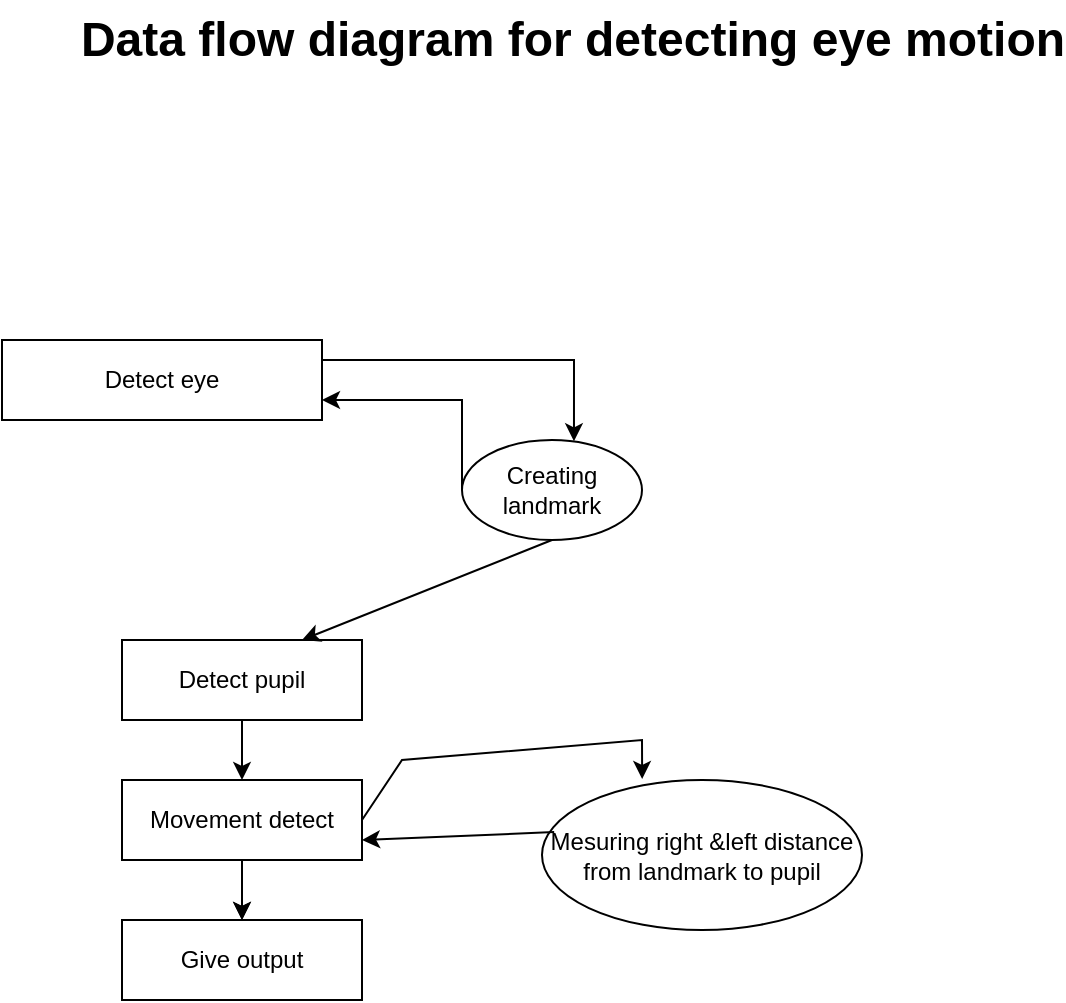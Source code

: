 <mxfile version="20.5.3" type="device"><diagram id="99-asbw3OWcsyYTmllB1" name="Page-1"><mxGraphModel dx="1022" dy="428" grid="1" gridSize="10" guides="1" tooltips="1" connect="1" arrows="1" fold="1" page="1" pageScale="1" pageWidth="850" pageHeight="1100" math="0" shadow="0"><root><mxCell id="0"/><mxCell id="1" parent="0"/><mxCell id="ztqv3aXxyqCYZtne-BcF-1" value="Detect eye" style="rounded=0;whiteSpace=wrap;html=1;" vertex="1" parent="1"><mxGeometry x="190" y="250" width="160" height="40" as="geometry"/></mxCell><mxCell id="ztqv3aXxyqCYZtne-BcF-2" value="Creating landmark" style="ellipse;whiteSpace=wrap;html=1;" vertex="1" parent="1"><mxGeometry x="420" y="300" width="90" height="50" as="geometry"/></mxCell><mxCell id="ztqv3aXxyqCYZtne-BcF-8" value="Detect pupil" style="rounded=0;whiteSpace=wrap;html=1;" vertex="1" parent="1"><mxGeometry x="250" y="400" width="120" height="40" as="geometry"/></mxCell><mxCell id="ztqv3aXxyqCYZtne-BcF-12" value="" style="endArrow=classic;html=1;rounded=0;exitX=1;exitY=0.25;exitDx=0;exitDy=0;entryX=0.622;entryY=0.013;entryDx=0;entryDy=0;entryPerimeter=0;" edge="1" parent="1" source="ztqv3aXxyqCYZtne-BcF-1" target="ztqv3aXxyqCYZtne-BcF-2"><mxGeometry width="50" height="50" relative="1" as="geometry"><mxPoint x="510" y="410" as="sourcePoint"/><mxPoint x="470" y="260" as="targetPoint"/><Array as="points"><mxPoint x="476" y="260"/></Array></mxGeometry></mxCell><mxCell id="ztqv3aXxyqCYZtne-BcF-14" value="" style="endArrow=classic;html=1;rounded=0;exitX=0;exitY=0.5;exitDx=0;exitDy=0;" edge="1" parent="1" source="ztqv3aXxyqCYZtne-BcF-2"><mxGeometry width="50" height="50" relative="1" as="geometry"><mxPoint x="510" y="410" as="sourcePoint"/><mxPoint x="350" y="280" as="targetPoint"/><Array as="points"><mxPoint x="420" y="280"/></Array></mxGeometry></mxCell><mxCell id="ztqv3aXxyqCYZtne-BcF-16" value="" style="endArrow=classic;html=1;rounded=0;exitX=0.5;exitY=1;exitDx=0;exitDy=0;entryX=0.75;entryY=0;entryDx=0;entryDy=0;" edge="1" parent="1" source="ztqv3aXxyqCYZtne-BcF-2" target="ztqv3aXxyqCYZtne-BcF-8"><mxGeometry width="50" height="50" relative="1" as="geometry"><mxPoint x="510" y="410" as="sourcePoint"/><mxPoint x="466" y="408.67" as="targetPoint"/></mxGeometry></mxCell><mxCell id="ztqv3aXxyqCYZtne-BcF-26" value="Data flow diagram for detecting eye motion" style="text;strokeColor=none;fillColor=none;html=1;fontSize=24;fontStyle=1;verticalAlign=middle;align=center;" vertex="1" parent="1"><mxGeometry x="260" y="80" width="430" height="40" as="geometry"/></mxCell><mxCell id="ztqv3aXxyqCYZtne-BcF-35" value="" style="edgeStyle=orthogonalEdgeStyle;rounded=0;orthogonalLoop=1;jettySize=auto;html=1;" edge="1" parent="1" source="ztqv3aXxyqCYZtne-BcF-27" target="ztqv3aXxyqCYZtne-BcF-31"><mxGeometry relative="1" as="geometry"/></mxCell><mxCell id="ztqv3aXxyqCYZtne-BcF-27" value="Movement detect" style="rounded=0;whiteSpace=wrap;html=1;" vertex="1" parent="1"><mxGeometry x="250" y="470" width="120" height="40" as="geometry"/></mxCell><mxCell id="ztqv3aXxyqCYZtne-BcF-29" value="Mesuring right &amp;amp;left distance from landmark to pupil" style="ellipse;whiteSpace=wrap;html=1;" vertex="1" parent="1"><mxGeometry x="460" y="470" width="160" height="75" as="geometry"/></mxCell><mxCell id="ztqv3aXxyqCYZtne-BcF-30" value="" style="endArrow=classic;html=1;rounded=0;exitX=1;exitY=0.5;exitDx=0;exitDy=0;entryX=0.313;entryY=-0.007;entryDx=0;entryDy=0;entryPerimeter=0;" edge="1" parent="1" source="ztqv3aXxyqCYZtne-BcF-27" target="ztqv3aXxyqCYZtne-BcF-29"><mxGeometry width="50" height="50" relative="1" as="geometry"><mxPoint x="420" y="480" as="sourcePoint"/><mxPoint x="490" y="430" as="targetPoint"/><Array as="points"><mxPoint x="390" y="460"/><mxPoint x="510" y="450"/></Array></mxGeometry></mxCell><mxCell id="ztqv3aXxyqCYZtne-BcF-31" value="Give output" style="rounded=0;whiteSpace=wrap;html=1;" vertex="1" parent="1"><mxGeometry x="250" y="540" width="120" height="40" as="geometry"/></mxCell><mxCell id="ztqv3aXxyqCYZtne-BcF-32" value="" style="endArrow=classic;html=1;rounded=0;exitX=0.038;exitY=0.347;exitDx=0;exitDy=0;exitPerimeter=0;entryX=1;entryY=0.75;entryDx=0;entryDy=0;" edge="1" parent="1" source="ztqv3aXxyqCYZtne-BcF-29" target="ztqv3aXxyqCYZtne-BcF-27"><mxGeometry width="50" height="50" relative="1" as="geometry"><mxPoint x="420" y="480" as="sourcePoint"/><mxPoint x="470" y="430" as="targetPoint"/></mxGeometry></mxCell><mxCell id="ztqv3aXxyqCYZtne-BcF-33" value="" style="endArrow=classic;html=1;rounded=0;exitX=0.5;exitY=1;exitDx=0;exitDy=0;" edge="1" parent="1" source="ztqv3aXxyqCYZtne-BcF-8" target="ztqv3aXxyqCYZtne-BcF-27"><mxGeometry width="50" height="50" relative="1" as="geometry"><mxPoint x="420" y="480" as="sourcePoint"/><mxPoint x="470" y="430" as="targetPoint"/></mxGeometry></mxCell><mxCell id="ztqv3aXxyqCYZtne-BcF-34" value="" style="endArrow=classic;html=1;rounded=0;entryX=0.5;entryY=0;entryDx=0;entryDy=0;" edge="1" parent="1" target="ztqv3aXxyqCYZtne-BcF-31"><mxGeometry width="50" height="50" relative="1" as="geometry"><mxPoint x="310" y="520" as="sourcePoint"/><mxPoint x="320" y="480" as="targetPoint"/></mxGeometry></mxCell></root></mxGraphModel></diagram></mxfile>